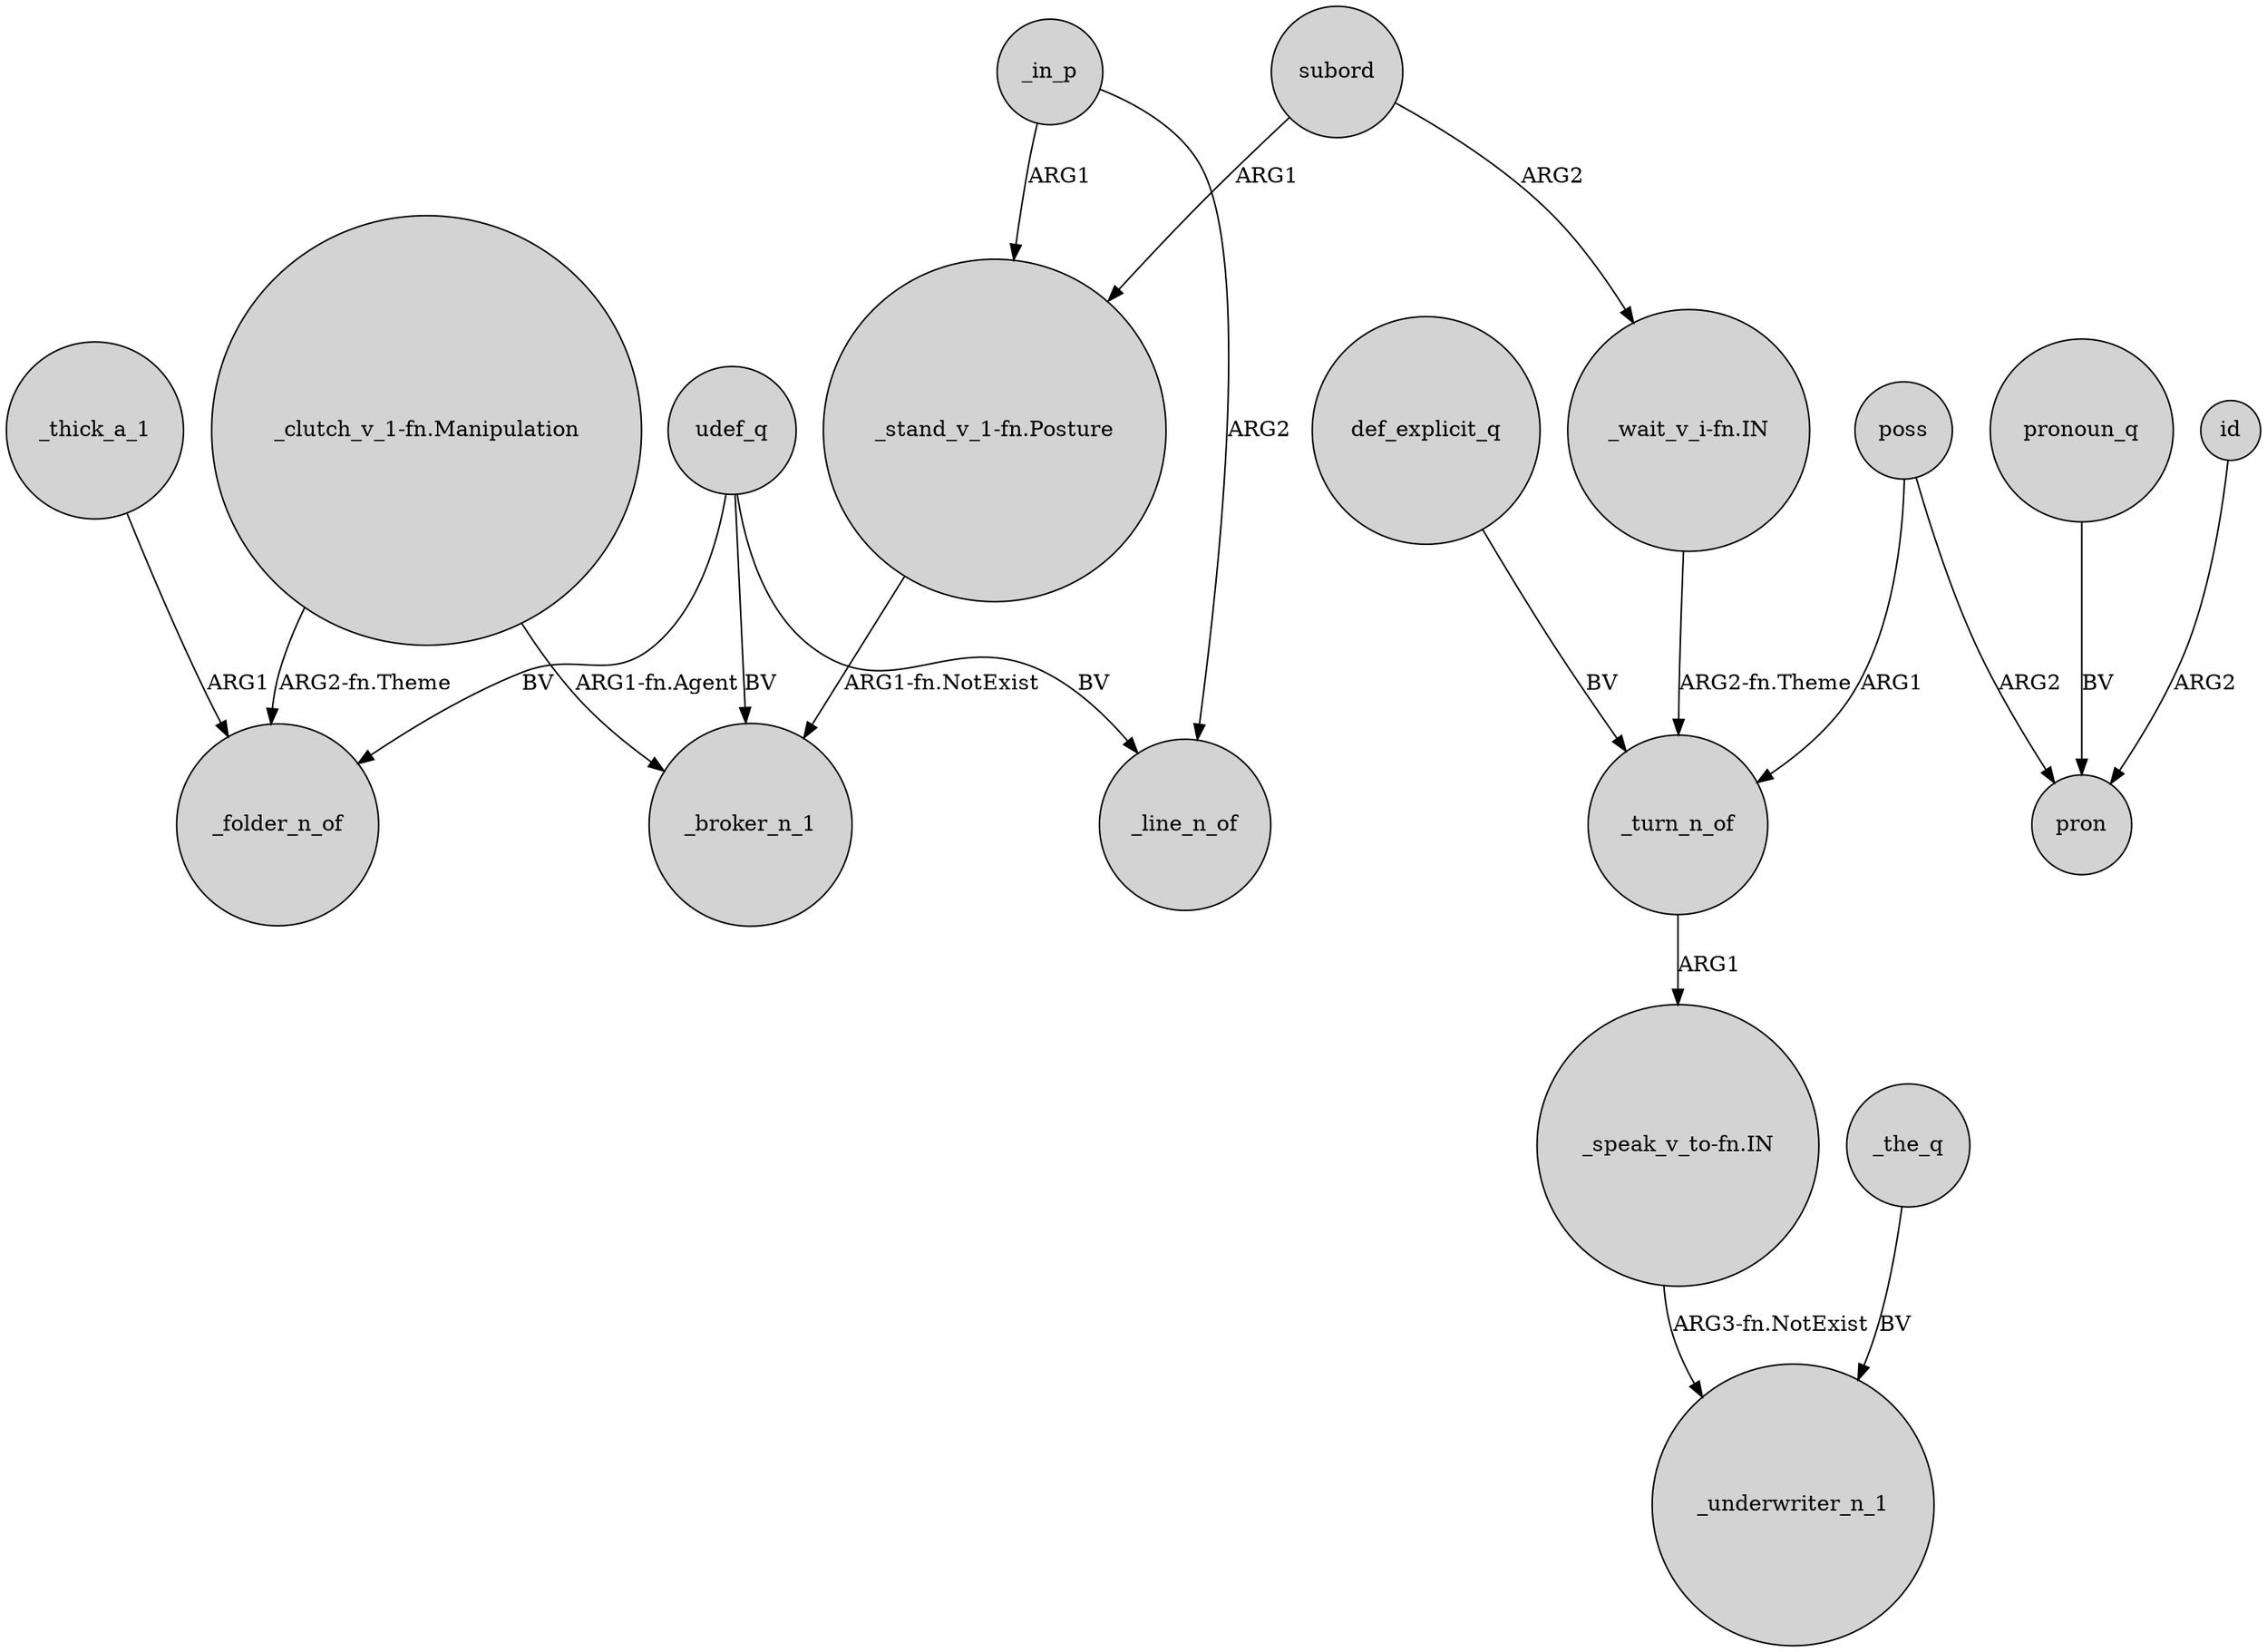 digraph {
	node [shape=circle style=filled]
	udef_q -> _folder_n_of [label=BV]
	_in_p -> "_stand_v_1-fn.Posture" [label=ARG1]
	"_clutch_v_1-fn.Manipulation" -> _folder_n_of [label="ARG2-fn.Theme"]
	subord -> "_wait_v_i-fn.IN" [label=ARG2]
	poss -> pron [label=ARG2]
	_the_q -> _underwriter_n_1 [label=BV]
	"_speak_v_to-fn.IN" -> _underwriter_n_1 [label="ARG3-fn.NotExist"]
	pronoun_q -> pron [label=BV]
	_thick_a_1 -> _folder_n_of [label=ARG1]
	_turn_n_of -> "_speak_v_to-fn.IN" [label=ARG1]
	def_explicit_q -> _turn_n_of [label=BV]
	"_wait_v_i-fn.IN" -> _turn_n_of [label="ARG2-fn.Theme"]
	udef_q -> _line_n_of [label=BV]
	_in_p -> _line_n_of [label=ARG2]
	poss -> _turn_n_of [label=ARG1]
	id -> pron [label=ARG2]
	"_stand_v_1-fn.Posture" -> _broker_n_1 [label="ARG1-fn.NotExist"]
	udef_q -> _broker_n_1 [label=BV]
	"_clutch_v_1-fn.Manipulation" -> _broker_n_1 [label="ARG1-fn.Agent"]
	subord -> "_stand_v_1-fn.Posture" [label=ARG1]
}
